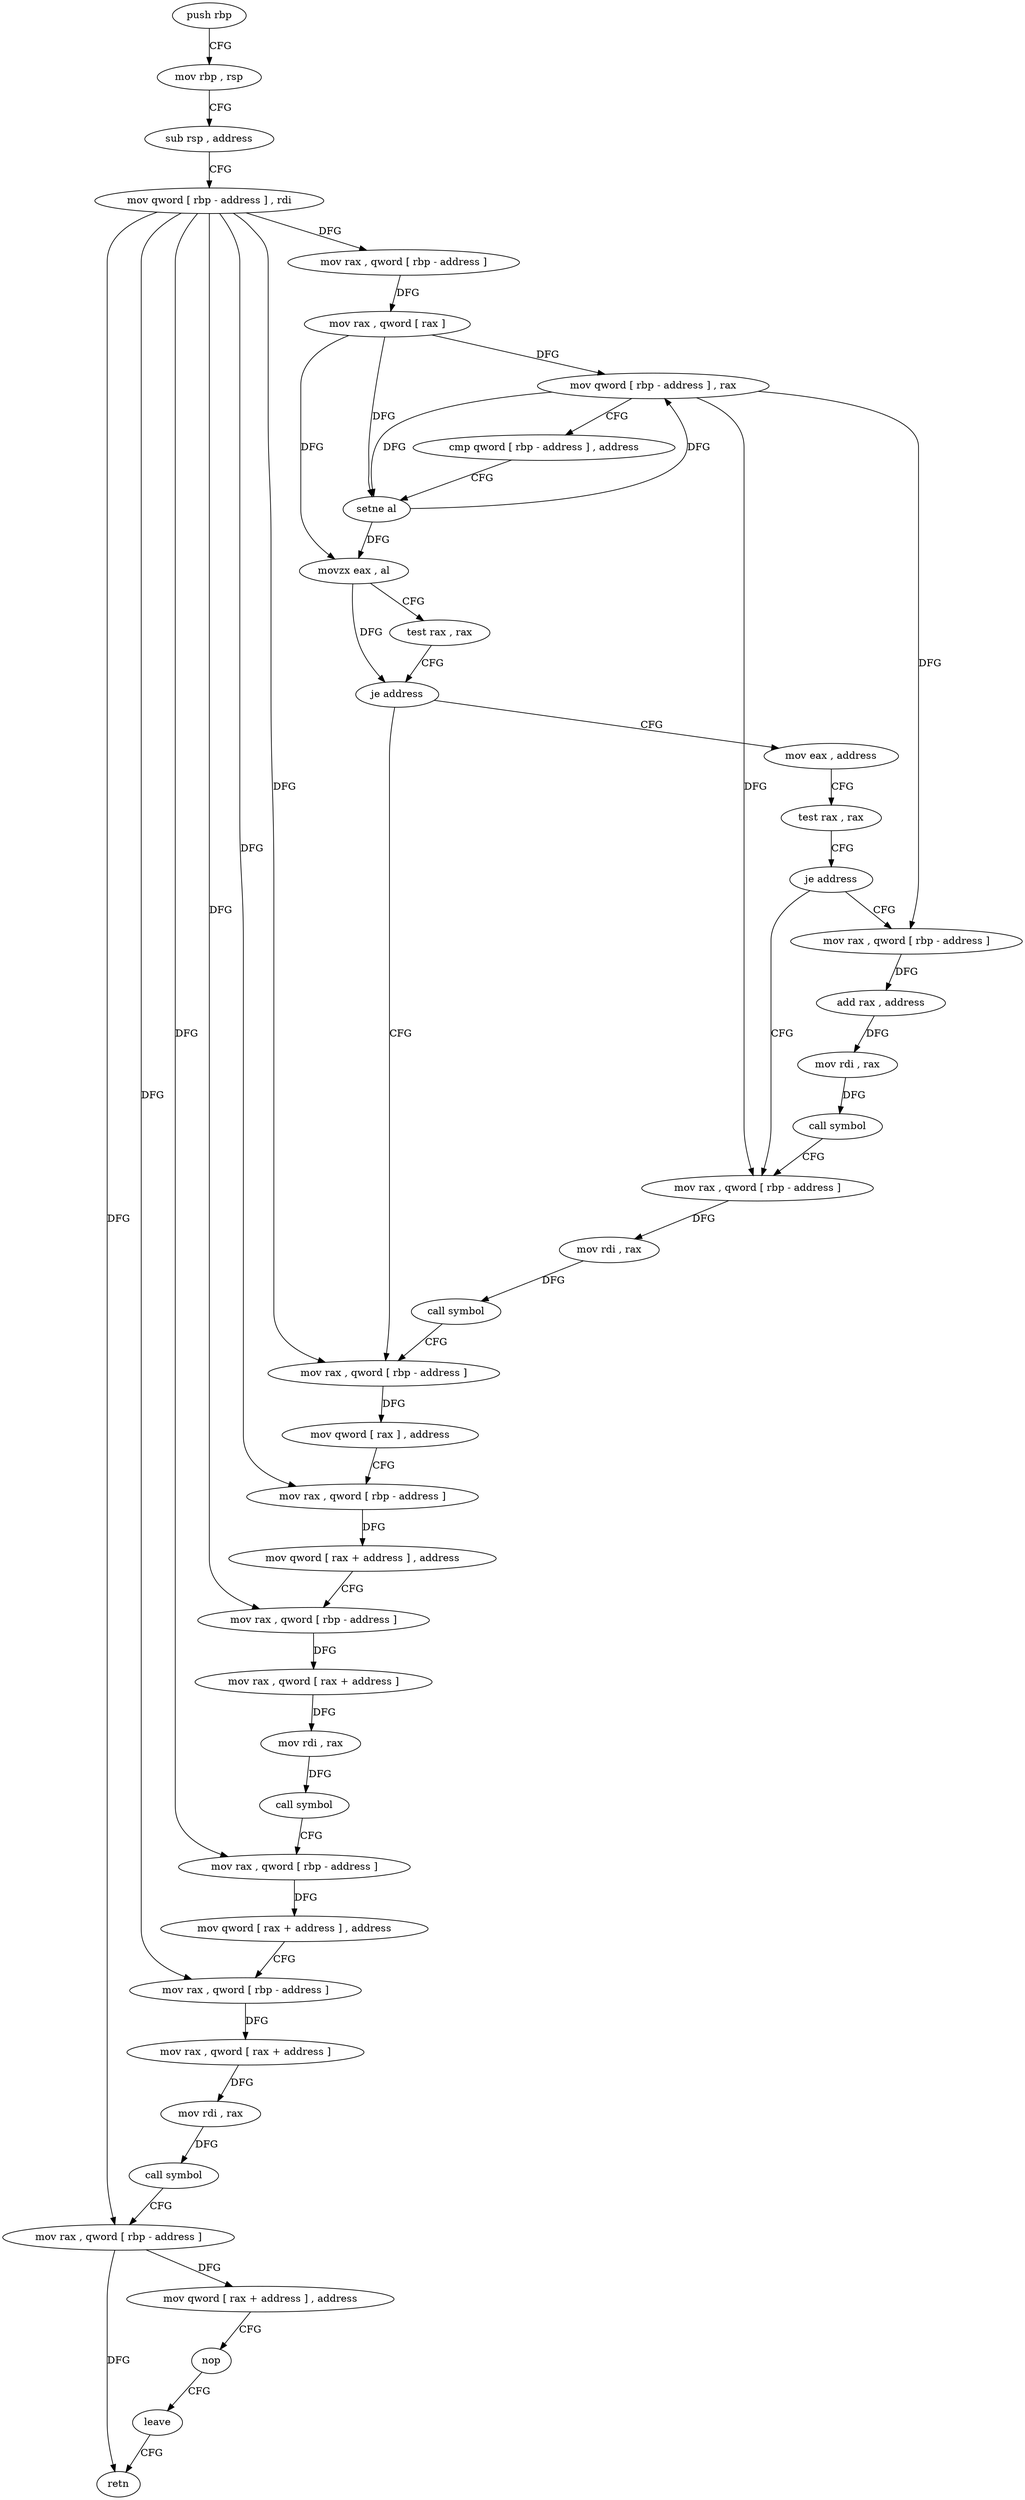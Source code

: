 digraph "func" {
"4387582" [label = "push rbp" ]
"4387583" [label = "mov rbp , rsp" ]
"4387586" [label = "sub rsp , address" ]
"4387590" [label = "mov qword [ rbp - address ] , rdi" ]
"4387594" [label = "mov rax , qword [ rbp - address ]" ]
"4387598" [label = "mov rax , qword [ rax ]" ]
"4387601" [label = "mov qword [ rbp - address ] , rax" ]
"4387605" [label = "cmp qword [ rbp - address ] , address" ]
"4387610" [label = "setne al" ]
"4387613" [label = "movzx eax , al" ]
"4387616" [label = "test rax , rax" ]
"4387619" [label = "je address" ]
"4387661" [label = "mov rax , qword [ rbp - address ]" ]
"4387621" [label = "mov eax , address" ]
"4387665" [label = "mov qword [ rax ] , address" ]
"4387672" [label = "mov rax , qword [ rbp - address ]" ]
"4387676" [label = "mov qword [ rax + address ] , address" ]
"4387684" [label = "mov rax , qword [ rbp - address ]" ]
"4387688" [label = "mov rax , qword [ rax + address ]" ]
"4387692" [label = "mov rdi , rax" ]
"4387695" [label = "call symbol" ]
"4387700" [label = "mov rax , qword [ rbp - address ]" ]
"4387704" [label = "mov qword [ rax + address ] , address" ]
"4387712" [label = "mov rax , qword [ rbp - address ]" ]
"4387716" [label = "mov rax , qword [ rax + address ]" ]
"4387720" [label = "mov rdi , rax" ]
"4387723" [label = "call symbol" ]
"4387728" [label = "mov rax , qword [ rbp - address ]" ]
"4387732" [label = "mov qword [ rax + address ] , address" ]
"4387740" [label = "nop" ]
"4387741" [label = "leave" ]
"4387742" [label = "retn" ]
"4387626" [label = "test rax , rax" ]
"4387629" [label = "je address" ]
"4387649" [label = "mov rax , qword [ rbp - address ]" ]
"4387631" [label = "mov rax , qword [ rbp - address ]" ]
"4387653" [label = "mov rdi , rax" ]
"4387656" [label = "call symbol" ]
"4387635" [label = "add rax , address" ]
"4387641" [label = "mov rdi , rax" ]
"4387644" [label = "call symbol" ]
"4387582" -> "4387583" [ label = "CFG" ]
"4387583" -> "4387586" [ label = "CFG" ]
"4387586" -> "4387590" [ label = "CFG" ]
"4387590" -> "4387594" [ label = "DFG" ]
"4387590" -> "4387661" [ label = "DFG" ]
"4387590" -> "4387672" [ label = "DFG" ]
"4387590" -> "4387684" [ label = "DFG" ]
"4387590" -> "4387700" [ label = "DFG" ]
"4387590" -> "4387712" [ label = "DFG" ]
"4387590" -> "4387728" [ label = "DFG" ]
"4387594" -> "4387598" [ label = "DFG" ]
"4387598" -> "4387601" [ label = "DFG" ]
"4387598" -> "4387610" [ label = "DFG" ]
"4387598" -> "4387613" [ label = "DFG" ]
"4387601" -> "4387605" [ label = "CFG" ]
"4387601" -> "4387610" [ label = "DFG" ]
"4387601" -> "4387649" [ label = "DFG" ]
"4387601" -> "4387631" [ label = "DFG" ]
"4387605" -> "4387610" [ label = "CFG" ]
"4387610" -> "4387613" [ label = "DFG" ]
"4387610" -> "4387601" [ label = "DFG" ]
"4387613" -> "4387616" [ label = "CFG" ]
"4387613" -> "4387619" [ label = "DFG" ]
"4387616" -> "4387619" [ label = "CFG" ]
"4387619" -> "4387661" [ label = "CFG" ]
"4387619" -> "4387621" [ label = "CFG" ]
"4387661" -> "4387665" [ label = "DFG" ]
"4387621" -> "4387626" [ label = "CFG" ]
"4387665" -> "4387672" [ label = "CFG" ]
"4387672" -> "4387676" [ label = "DFG" ]
"4387676" -> "4387684" [ label = "CFG" ]
"4387684" -> "4387688" [ label = "DFG" ]
"4387688" -> "4387692" [ label = "DFG" ]
"4387692" -> "4387695" [ label = "DFG" ]
"4387695" -> "4387700" [ label = "CFG" ]
"4387700" -> "4387704" [ label = "DFG" ]
"4387704" -> "4387712" [ label = "CFG" ]
"4387712" -> "4387716" [ label = "DFG" ]
"4387716" -> "4387720" [ label = "DFG" ]
"4387720" -> "4387723" [ label = "DFG" ]
"4387723" -> "4387728" [ label = "CFG" ]
"4387728" -> "4387732" [ label = "DFG" ]
"4387728" -> "4387742" [ label = "DFG" ]
"4387732" -> "4387740" [ label = "CFG" ]
"4387740" -> "4387741" [ label = "CFG" ]
"4387741" -> "4387742" [ label = "CFG" ]
"4387626" -> "4387629" [ label = "CFG" ]
"4387629" -> "4387649" [ label = "CFG" ]
"4387629" -> "4387631" [ label = "CFG" ]
"4387649" -> "4387653" [ label = "DFG" ]
"4387631" -> "4387635" [ label = "DFG" ]
"4387653" -> "4387656" [ label = "DFG" ]
"4387656" -> "4387661" [ label = "CFG" ]
"4387635" -> "4387641" [ label = "DFG" ]
"4387641" -> "4387644" [ label = "DFG" ]
"4387644" -> "4387649" [ label = "CFG" ]
}

